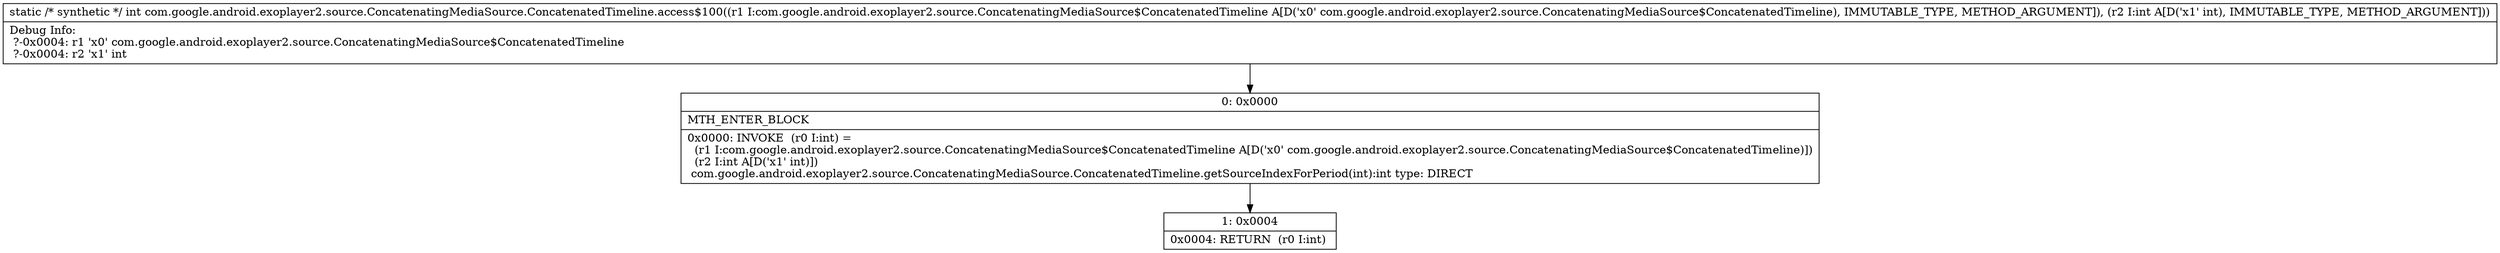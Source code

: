 digraph "CFG forcom.google.android.exoplayer2.source.ConcatenatingMediaSource.ConcatenatedTimeline.access$100(Lcom\/google\/android\/exoplayer2\/source\/ConcatenatingMediaSource$ConcatenatedTimeline;I)I" {
Node_0 [shape=record,label="{0\:\ 0x0000|MTH_ENTER_BLOCK\l|0x0000: INVOKE  (r0 I:int) = \l  (r1 I:com.google.android.exoplayer2.source.ConcatenatingMediaSource$ConcatenatedTimeline A[D('x0' com.google.android.exoplayer2.source.ConcatenatingMediaSource$ConcatenatedTimeline)])\l  (r2 I:int A[D('x1' int)])\l com.google.android.exoplayer2.source.ConcatenatingMediaSource.ConcatenatedTimeline.getSourceIndexForPeriod(int):int type: DIRECT \l}"];
Node_1 [shape=record,label="{1\:\ 0x0004|0x0004: RETURN  (r0 I:int) \l}"];
MethodNode[shape=record,label="{static \/* synthetic *\/ int com.google.android.exoplayer2.source.ConcatenatingMediaSource.ConcatenatedTimeline.access$100((r1 I:com.google.android.exoplayer2.source.ConcatenatingMediaSource$ConcatenatedTimeline A[D('x0' com.google.android.exoplayer2.source.ConcatenatingMediaSource$ConcatenatedTimeline), IMMUTABLE_TYPE, METHOD_ARGUMENT]), (r2 I:int A[D('x1' int), IMMUTABLE_TYPE, METHOD_ARGUMENT]))  | Debug Info:\l  ?\-0x0004: r1 'x0' com.google.android.exoplayer2.source.ConcatenatingMediaSource$ConcatenatedTimeline\l  ?\-0x0004: r2 'x1' int\l}"];
MethodNode -> Node_0;
Node_0 -> Node_1;
}

